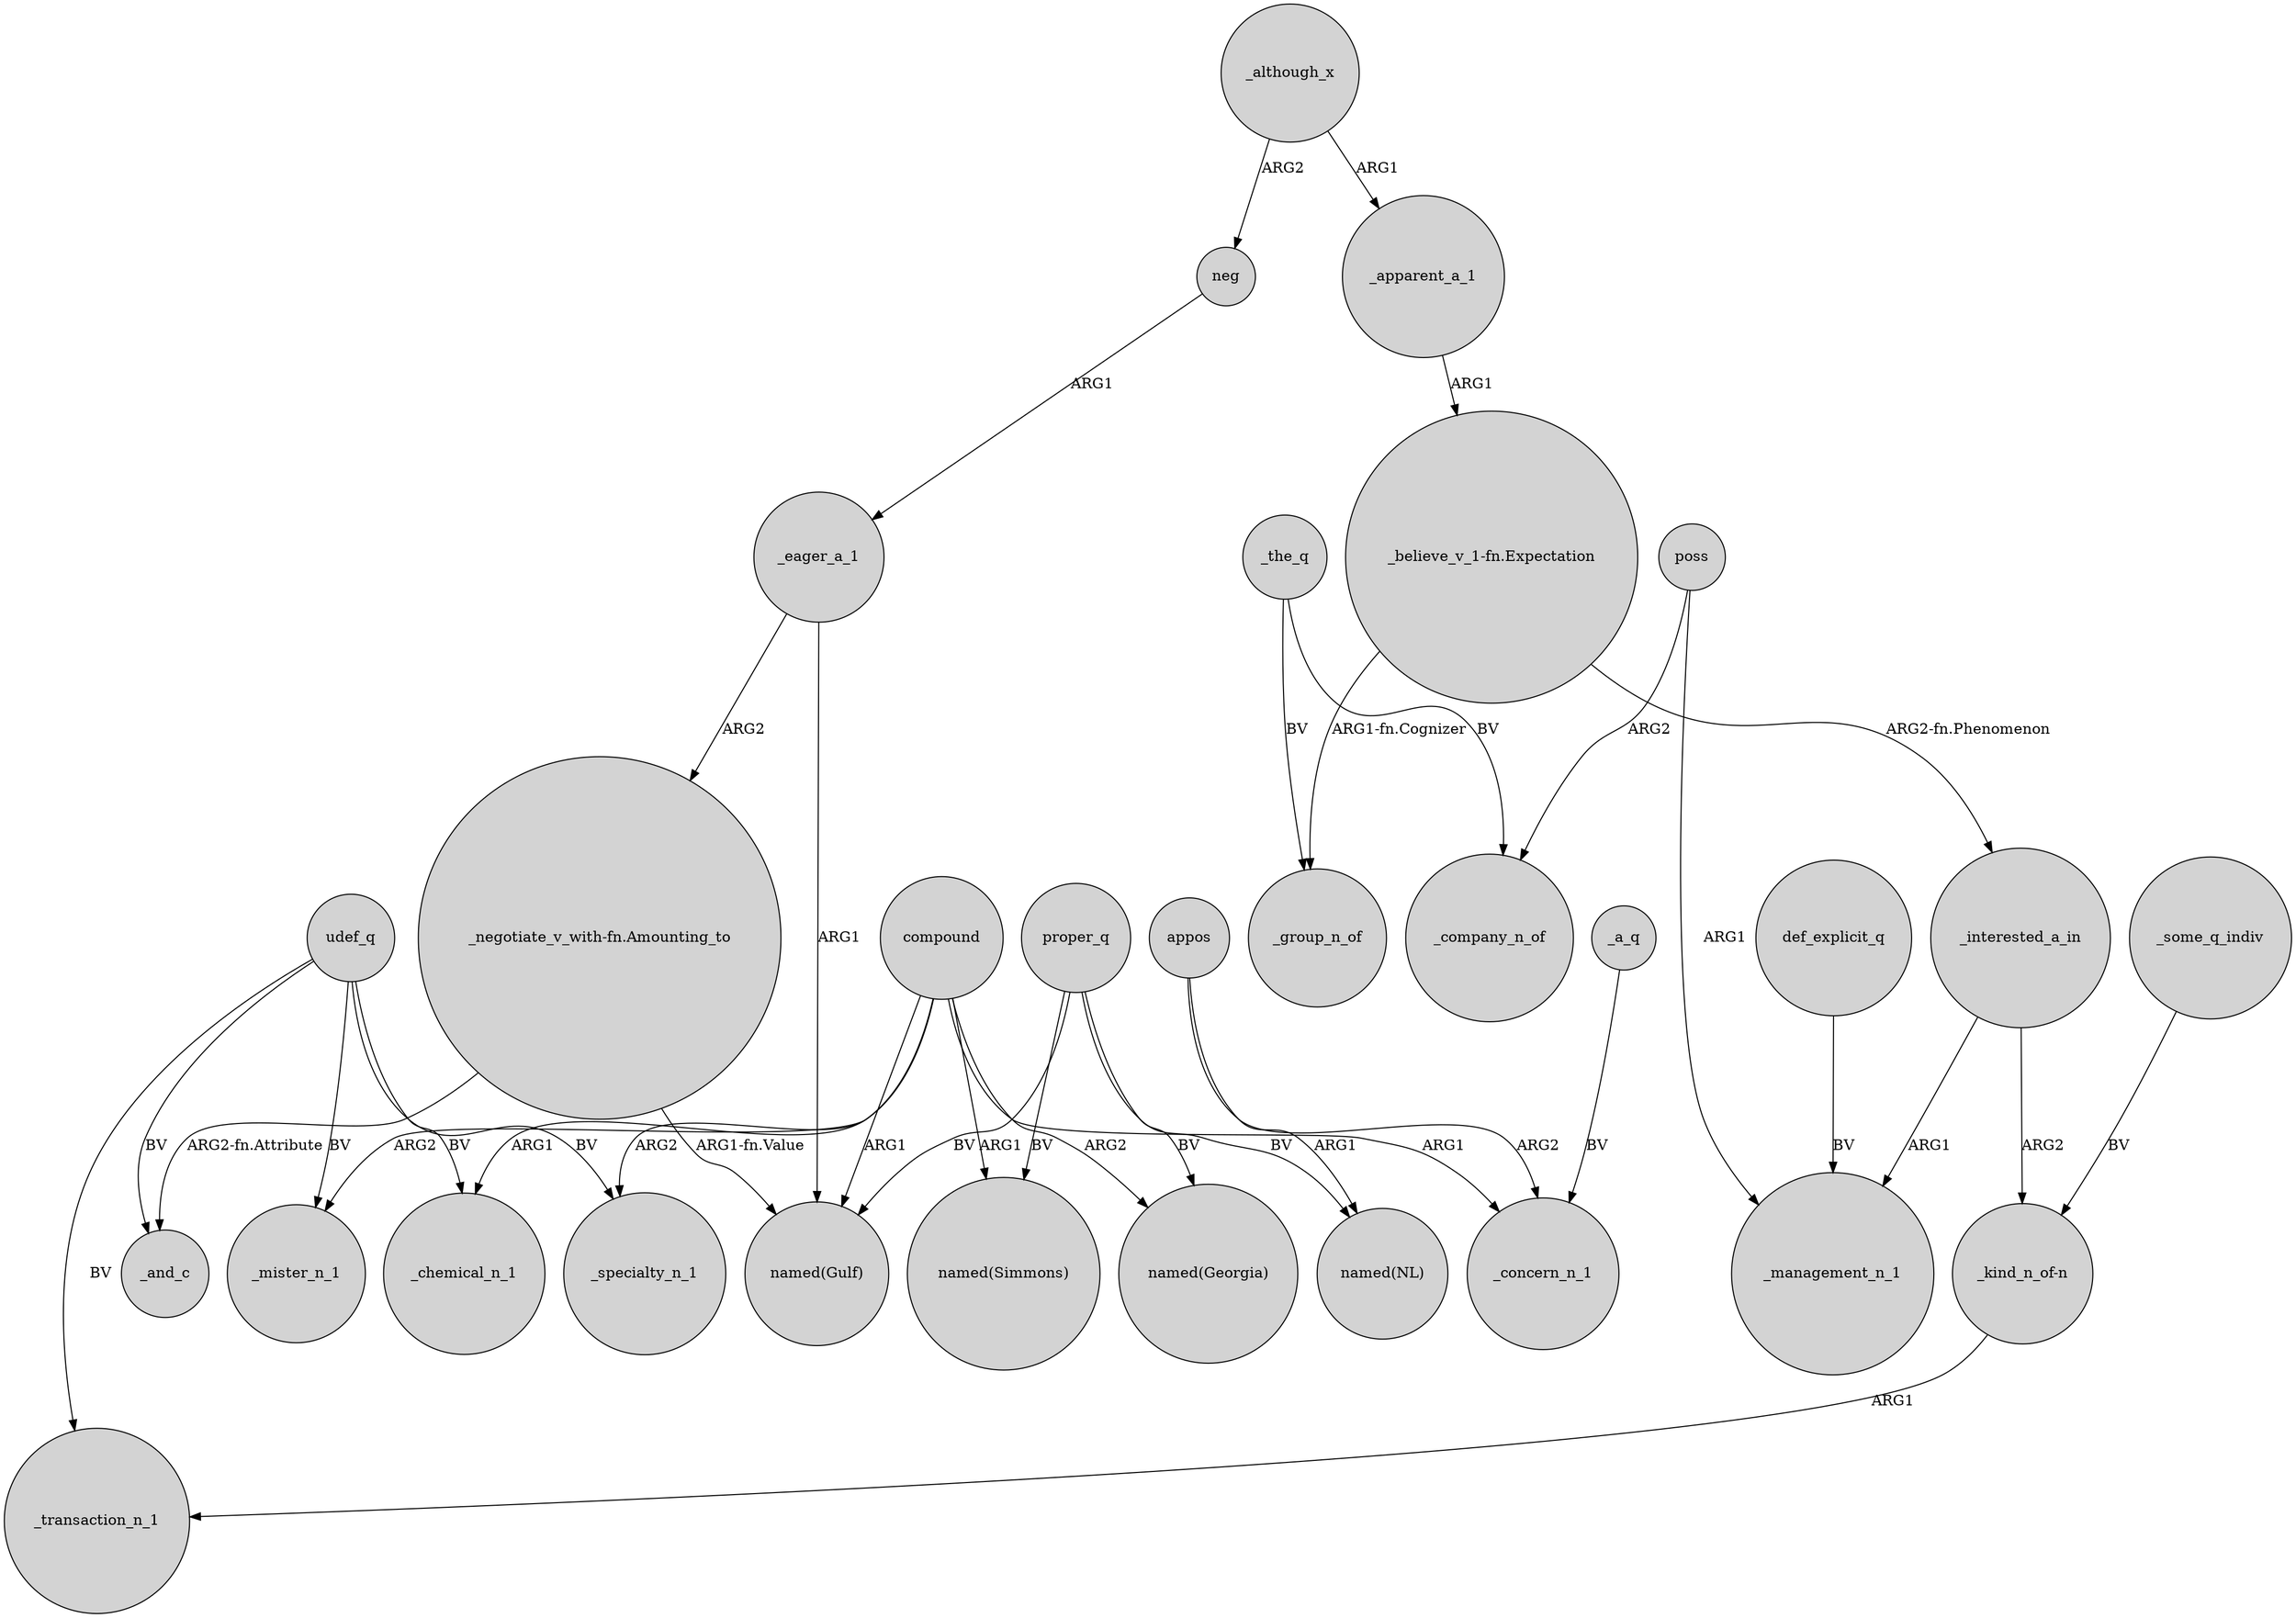 digraph {
	node [shape=circle style=filled]
	compound -> _chemical_n_1 [label=ARG1]
	_eager_a_1 -> "_negotiate_v_with-fn.Amounting_to" [label=ARG2]
	_eager_a_1 -> "named(Gulf)" [label=ARG1]
	poss -> _management_n_1 [label=ARG1]
	"_negotiate_v_with-fn.Amounting_to" -> _and_c [label="ARG2-fn.Attribute"]
	compound -> "named(Georgia)" [label=ARG2]
	poss -> _company_n_of [label=ARG2]
	appos -> _concern_n_1 [label=ARG2]
	def_explicit_q -> _management_n_1 [label=BV]
	_the_q -> _group_n_of [label=BV]
	appos -> "named(NL)" [label=ARG1]
	"_negotiate_v_with-fn.Amounting_to" -> "named(Gulf)" [label="ARG1-fn.Value"]
	udef_q -> _specialty_n_1 [label=BV]
	udef_q -> _transaction_n_1 [label=BV]
	compound -> _concern_n_1 [label=ARG1]
	udef_q -> _and_c [label=BV]
	"_kind_n_of-n" -> _transaction_n_1 [label=ARG1]
	compound -> "named(Simmons)" [label=ARG1]
	udef_q -> _mister_n_1 [label=BV]
	_interested_a_in -> "_kind_n_of-n" [label=ARG2]
	neg -> _eager_a_1 [label=ARG1]
	_interested_a_in -> _management_n_1 [label=ARG1]
	_apparent_a_1 -> "_believe_v_1-fn.Expectation" [label=ARG1]
	proper_q -> "named(Gulf)" [label=BV]
	_although_x -> _apparent_a_1 [label=ARG1]
	udef_q -> _chemical_n_1 [label=BV]
	compound -> "named(Gulf)" [label=ARG1]
	_some_q_indiv -> "_kind_n_of-n" [label=BV]
	_a_q -> _concern_n_1 [label=BV]
	"_believe_v_1-fn.Expectation" -> _group_n_of [label="ARG1-fn.Cognizer"]
	_although_x -> neg [label=ARG2]
	compound -> _mister_n_1 [label=ARG2]
	proper_q -> "named(NL)" [label=BV]
	"_believe_v_1-fn.Expectation" -> _interested_a_in [label="ARG2-fn.Phenomenon"]
	proper_q -> "named(Simmons)" [label=BV]
	compound -> _specialty_n_1 [label=ARG2]
	proper_q -> "named(Georgia)" [label=BV]
	_the_q -> _company_n_of [label=BV]
}
